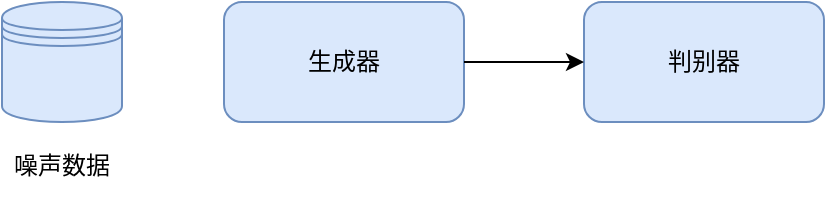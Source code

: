 <mxfile version="20.5.3" type="github">
  <diagram id="PNKti_Y0tKLtourvRPgs" name="第 1 页">
    <mxGraphModel dx="1279" dy="660" grid="1" gridSize="10" guides="1" tooltips="1" connect="1" arrows="1" fold="1" page="1" pageScale="1" pageWidth="827" pageHeight="1169" math="0" shadow="0">
      <root>
        <mxCell id="0" />
        <mxCell id="1" parent="0" />
        <mxCell id="qGsaOa4AsfYUASUG0aQg-1" value="生成器" style="rounded=1;whiteSpace=wrap;html=1;fillColor=#dae8fc;strokeColor=#6c8ebf;" vertex="1" parent="1">
          <mxGeometry x="221" y="253" width="120" height="60" as="geometry" />
        </mxCell>
        <mxCell id="qGsaOa4AsfYUASUG0aQg-2" value="判别器" style="rounded=1;whiteSpace=wrap;html=1;fillColor=#dae8fc;strokeColor=#6c8ebf;" vertex="1" parent="1">
          <mxGeometry x="401" y="253" width="120" height="60" as="geometry" />
        </mxCell>
        <mxCell id="qGsaOa4AsfYUASUG0aQg-3" value="" style="endArrow=classic;html=1;rounded=0;entryX=0;entryY=0.5;entryDx=0;entryDy=0;exitX=1;exitY=0.5;exitDx=0;exitDy=0;" edge="1" parent="1" source="qGsaOa4AsfYUASUG0aQg-1" target="qGsaOa4AsfYUASUG0aQg-2">
          <mxGeometry width="50" height="50" relative="1" as="geometry">
            <mxPoint x="401" y="373" as="sourcePoint" />
            <mxPoint x="451" y="323" as="targetPoint" />
          </mxGeometry>
        </mxCell>
        <mxCell id="qGsaOa4AsfYUASUG0aQg-5" value="" style="shape=datastore;whiteSpace=wrap;html=1;fillColor=#dae8fc;strokeColor=#6c8ebf;" vertex="1" parent="1">
          <mxGeometry x="110" y="253" width="60" height="60" as="geometry" />
        </mxCell>
        <mxCell id="qGsaOa4AsfYUASUG0aQg-6" value="噪声数据" style="text;html=1;strokeColor=none;fillColor=none;align=center;verticalAlign=middle;whiteSpace=wrap;rounded=0;" vertex="1" parent="1">
          <mxGeometry x="110" y="320" width="60" height="30" as="geometry" />
        </mxCell>
      </root>
    </mxGraphModel>
  </diagram>
</mxfile>
